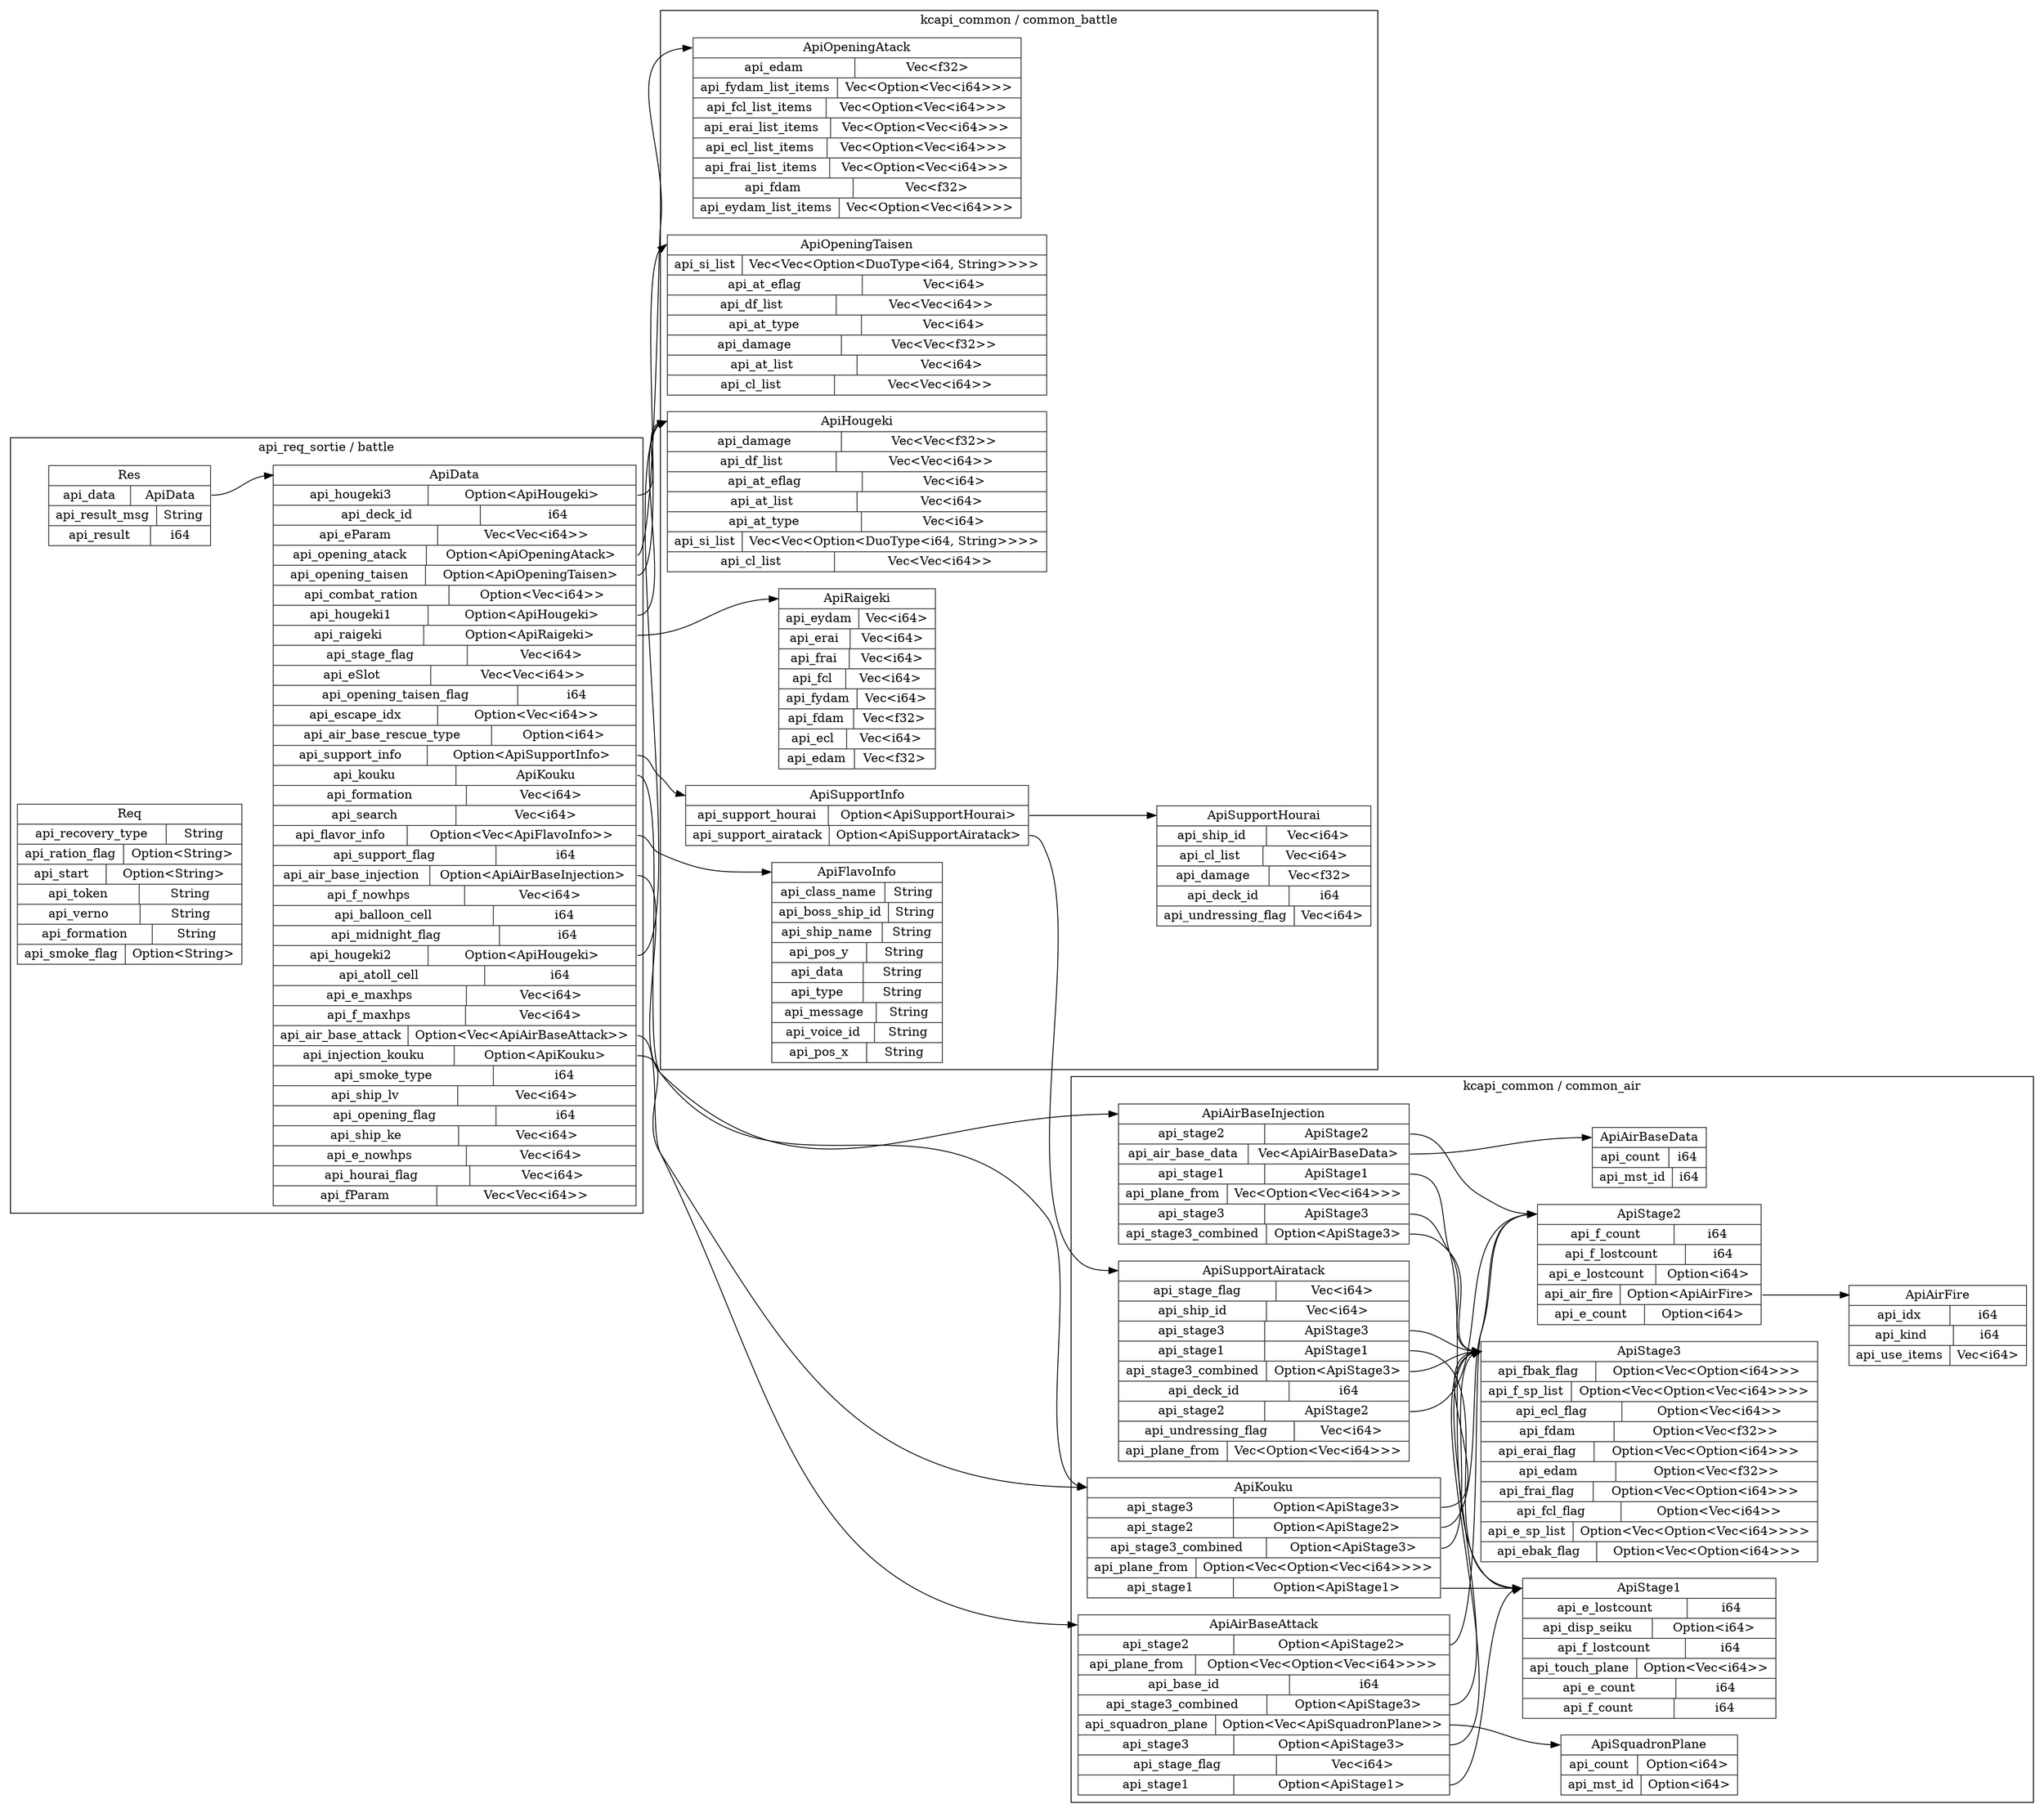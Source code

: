 digraph {
  rankdir=LR;
  subgraph cluster_0 {
    label="api_req_sortie / battle";
    node [style="filled", color=white, style="solid", color=gray20];
    api_req_sortie__battle__Res [label="<Res> Res  | { api_data | <api_data> ApiData } | { api_result_msg | <api_result_msg> String } | { api_result | <api_result> i64 }", shape=record];
    api_req_sortie__battle__ApiData;
    api_req_sortie__battle__Res:api_data:e -> api_req_sortie__battle__ApiData:ApiData:w;
    api_req_sortie__battle__Req [label="<Req> Req  | { api_recovery_type | <api_recovery_type> String } | { api_ration_flag | <api_ration_flag> Option\<String\> } | { api_start | <api_start> Option\<String\> } | { api_token | <api_token> String } | { api_verno | <api_verno> String } | { api_formation | <api_formation> String } | { api_smoke_flag | <api_smoke_flag> Option\<String\> }", shape=record];
    api_req_sortie__battle__ApiData [label="<ApiData> ApiData  | { api_hougeki3 | <api_hougeki3> Option\<ApiHougeki\> } | { api_deck_id | <api_deck_id> i64 } | { api_eParam | <api_eParam> Vec\<Vec\<i64\>\> } | { api_opening_atack | <api_opening_atack> Option\<ApiOpeningAtack\> } | { api_opening_taisen | <api_opening_taisen> Option\<ApiOpeningTaisen\> } | { api_combat_ration | <api_combat_ration> Option\<Vec\<i64\>\> } | { api_hougeki1 | <api_hougeki1> Option\<ApiHougeki\> } | { api_raigeki | <api_raigeki> Option\<ApiRaigeki\> } | { api_stage_flag | <api_stage_flag> Vec\<i64\> } | { api_eSlot | <api_eSlot> Vec\<Vec\<i64\>\> } | { api_opening_taisen_flag | <api_opening_taisen_flag> i64 } | { api_escape_idx | <api_escape_idx> Option\<Vec\<i64\>\> } | { api_air_base_rescue_type | <api_air_base_rescue_type> Option\<i64\> } | { api_support_info | <api_support_info> Option\<ApiSupportInfo\> } | { api_kouku | <api_kouku> ApiKouku } | { api_formation | <api_formation> Vec\<i64\> } | { api_search | <api_search> Vec\<i64\> } | { api_flavor_info | <api_flavor_info> Option\<Vec\<ApiFlavoInfo\>\> } | { api_support_flag | <api_support_flag> i64 } | { api_air_base_injection | <api_air_base_injection> Option\<ApiAirBaseInjection\> } | { api_f_nowhps | <api_f_nowhps> Vec\<i64\> } | { api_balloon_cell | <api_balloon_cell> i64 } | { api_midnight_flag | <api_midnight_flag> i64 } | { api_hougeki2 | <api_hougeki2> Option\<ApiHougeki\> } | { api_atoll_cell | <api_atoll_cell> i64 } | { api_e_maxhps | <api_e_maxhps> Vec\<i64\> } | { api_f_maxhps | <api_f_maxhps> Vec\<i64\> } | { api_air_base_attack | <api_air_base_attack> Option\<Vec\<ApiAirBaseAttack\>\> } | { api_injection_kouku | <api_injection_kouku> Option\<ApiKouku\> } | { api_smoke_type | <api_smoke_type> i64 } | { api_ship_lv | <api_ship_lv> Vec\<i64\> } | { api_opening_flag | <api_opening_flag> i64 } | { api_ship_ke | <api_ship_ke> Vec\<i64\> } | { api_e_nowhps | <api_e_nowhps> Vec\<i64\> } | { api_hourai_flag | <api_hourai_flag> Vec\<i64\> } | { api_fParam | <api_fParam> Vec\<Vec\<i64\>\> }", shape=record];
  }
  subgraph cluster_1 {
    label="kcapi_common / common_air";
    node [style="filled", color=white, style="solid", color=gray20];
    kcapi_common__common_air__ApiKouku [label="<ApiKouku> ApiKouku  | { api_stage3 | <api_stage3> Option\<ApiStage3\> } | { api_stage2 | <api_stage2> Option\<ApiStage2\> } | { api_stage3_combined | <api_stage3_combined> Option\<ApiStage3\> } | { api_plane_from | <api_plane_from> Option\<Vec\<Option\<Vec\<i64\>\>\>\> } | { api_stage1 | <api_stage1> Option\<ApiStage1\> }", shape=record];
    kcapi_common__common_air__ApiStage3;
    kcapi_common__common_air__ApiKouku:api_stage3:e -> kcapi_common__common_air__ApiStage3:ApiStage3:w;
    kcapi_common__common_air__ApiStage2;
    kcapi_common__common_air__ApiKouku:api_stage2:e -> kcapi_common__common_air__ApiStage2:ApiStage2:w;
    kcapi_common__common_air__ApiStage3;
    kcapi_common__common_air__ApiKouku:api_stage3_combined:e -> kcapi_common__common_air__ApiStage3:ApiStage3:w;
    kcapi_common__common_air__ApiStage1;
    kcapi_common__common_air__ApiKouku:api_stage1:e -> kcapi_common__common_air__ApiStage1:ApiStage1:w;
    kcapi_common__common_air__ApiAirBaseInjection [label="<ApiAirBaseInjection> ApiAirBaseInjection  | { api_stage2 | <api_stage2> ApiStage2 } | { api_air_base_data | <api_air_base_data> Vec\<ApiAirBaseData\> } | { api_stage1 | <api_stage1> ApiStage1 } | { api_plane_from | <api_plane_from> Vec\<Option\<Vec\<i64\>\>\> } | { api_stage3 | <api_stage3> ApiStage3 } | { api_stage3_combined | <api_stage3_combined> Option\<ApiStage3\> }", shape=record];
    kcapi_common__common_air__ApiStage2;
    kcapi_common__common_air__ApiAirBaseInjection:api_stage2:e -> kcapi_common__common_air__ApiStage2:ApiStage2:w;
    kcapi_common__common_air__ApiAirBaseData;
    kcapi_common__common_air__ApiAirBaseInjection:api_air_base_data:e -> kcapi_common__common_air__ApiAirBaseData:ApiAirBaseData:w;
    kcapi_common__common_air__ApiStage1;
    kcapi_common__common_air__ApiAirBaseInjection:api_stage1:e -> kcapi_common__common_air__ApiStage1:ApiStage1:w;
    kcapi_common__common_air__ApiStage3;
    kcapi_common__common_air__ApiAirBaseInjection:api_stage3:e -> kcapi_common__common_air__ApiStage3:ApiStage3:w;
    kcapi_common__common_air__ApiStage3;
    kcapi_common__common_air__ApiAirBaseInjection:api_stage3_combined:e -> kcapi_common__common_air__ApiStage3:ApiStage3:w;
    kcapi_common__common_air__ApiAirBaseAttack [label="<ApiAirBaseAttack> ApiAirBaseAttack  | { api_stage2 | <api_stage2> Option\<ApiStage2\> } | { api_plane_from | <api_plane_from> Option\<Vec\<Option\<Vec\<i64\>\>\>\> } | { api_base_id | <api_base_id> i64 } | { api_stage3_combined | <api_stage3_combined> Option\<ApiStage3\> } | { api_squadron_plane | <api_squadron_plane> Option\<Vec\<ApiSquadronPlane\>\> } | { api_stage3 | <api_stage3> Option\<ApiStage3\> } | { api_stage_flag | <api_stage_flag> Vec\<i64\> } | { api_stage1 | <api_stage1> Option\<ApiStage1\> }", shape=record];
    kcapi_common__common_air__ApiStage2;
    kcapi_common__common_air__ApiAirBaseAttack:api_stage2:e -> kcapi_common__common_air__ApiStage2:ApiStage2:w;
    kcapi_common__common_air__ApiStage3;
    kcapi_common__common_air__ApiAirBaseAttack:api_stage3_combined:e -> kcapi_common__common_air__ApiStage3:ApiStage3:w;
    kcapi_common__common_air__ApiSquadronPlane;
    kcapi_common__common_air__ApiAirBaseAttack:api_squadron_plane:e -> kcapi_common__common_air__ApiSquadronPlane:ApiSquadronPlane:w;
    kcapi_common__common_air__ApiStage3;
    kcapi_common__common_air__ApiAirBaseAttack:api_stage3:e -> kcapi_common__common_air__ApiStage3:ApiStage3:w;
    kcapi_common__common_air__ApiStage1;
    kcapi_common__common_air__ApiAirBaseAttack:api_stage1:e -> kcapi_common__common_air__ApiStage1:ApiStage1:w;
    kcapi_common__common_air__ApiSupportAiratack [label="<ApiSupportAiratack> ApiSupportAiratack  | { api_stage_flag | <api_stage_flag> Vec\<i64\> } | { api_ship_id | <api_ship_id> Vec\<i64\> } | { api_stage3 | <api_stage3> ApiStage3 } | { api_stage1 | <api_stage1> ApiStage1 } | { api_stage3_combined | <api_stage3_combined> Option\<ApiStage3\> } | { api_deck_id | <api_deck_id> i64 } | { api_stage2 | <api_stage2> ApiStage2 } | { api_undressing_flag | <api_undressing_flag> Vec\<i64\> } | { api_plane_from | <api_plane_from> Vec\<Option\<Vec\<i64\>\>\> }", shape=record];
    kcapi_common__common_air__ApiStage3;
    kcapi_common__common_air__ApiSupportAiratack:api_stage3:e -> kcapi_common__common_air__ApiStage3:ApiStage3:w;
    kcapi_common__common_air__ApiStage1;
    kcapi_common__common_air__ApiSupportAiratack:api_stage1:e -> kcapi_common__common_air__ApiStage1:ApiStage1:w;
    kcapi_common__common_air__ApiStage3;
    kcapi_common__common_air__ApiSupportAiratack:api_stage3_combined:e -> kcapi_common__common_air__ApiStage3:ApiStage3:w;
    kcapi_common__common_air__ApiStage2;
    kcapi_common__common_air__ApiSupportAiratack:api_stage2:e -> kcapi_common__common_air__ApiStage2:ApiStage2:w;
    kcapi_common__common_air__ApiStage3 [label="<ApiStage3> ApiStage3  | { api_fbak_flag | <api_fbak_flag> Option\<Vec\<Option\<i64\>\>\> } | { api_f_sp_list | <api_f_sp_list> Option\<Vec\<Option\<Vec\<i64\>\>\>\> } | { api_ecl_flag | <api_ecl_flag> Option\<Vec\<i64\>\> } | { api_fdam | <api_fdam> Option\<Vec\<f32\>\> } | { api_erai_flag | <api_erai_flag> Option\<Vec\<Option\<i64\>\>\> } | { api_edam | <api_edam> Option\<Vec\<f32\>\> } | { api_frai_flag | <api_frai_flag> Option\<Vec\<Option\<i64\>\>\> } | { api_fcl_flag | <api_fcl_flag> Option\<Vec\<i64\>\> } | { api_e_sp_list | <api_e_sp_list> Option\<Vec\<Option\<Vec\<i64\>\>\>\> } | { api_ebak_flag | <api_ebak_flag> Option\<Vec\<Option\<i64\>\>\> }", shape=record];
    kcapi_common__common_air__ApiStage2 [label="<ApiStage2> ApiStage2  | { api_f_count | <api_f_count> i64 } | { api_f_lostcount | <api_f_lostcount> i64 } | { api_e_lostcount | <api_e_lostcount> Option\<i64\> } | { api_air_fire | <api_air_fire> Option\<ApiAirFire\> } | { api_e_count | <api_e_count> Option\<i64\> }", shape=record];
    kcapi_common__common_air__ApiAirFire;
    kcapi_common__common_air__ApiStage2:api_air_fire:e -> kcapi_common__common_air__ApiAirFire:ApiAirFire:w;
    kcapi_common__common_air__ApiStage1 [label="<ApiStage1> ApiStage1  | { api_e_lostcount | <api_e_lostcount> i64 } | { api_disp_seiku | <api_disp_seiku> Option\<i64\> } | { api_f_lostcount | <api_f_lostcount> i64 } | { api_touch_plane | <api_touch_plane> Option\<Vec\<i64\>\> } | { api_e_count | <api_e_count> i64 } | { api_f_count | <api_f_count> i64 }", shape=record];
    kcapi_common__common_air__ApiAirBaseData [label="<ApiAirBaseData> ApiAirBaseData  | { api_count | <api_count> i64 } | { api_mst_id | <api_mst_id> i64 }", shape=record];
    kcapi_common__common_air__ApiSquadronPlane [label="<ApiSquadronPlane> ApiSquadronPlane  | { api_count | <api_count> Option\<i64\> } | { api_mst_id | <api_mst_id> Option\<i64\> }", shape=record];
    kcapi_common__common_air__ApiAirFire [label="<ApiAirFire> ApiAirFire  | { api_idx | <api_idx> i64 } | { api_kind | <api_kind> i64 } | { api_use_items | <api_use_items> Vec\<i64\> }", shape=record];
  }
  subgraph cluster_2 {
    label="kcapi_common / common_battle";
    node [style="filled", color=white, style="solid", color=gray20];
    kcapi_common__common_battle__ApiHougeki [label="<ApiHougeki> ApiHougeki  | { api_damage | <api_damage> Vec\<Vec\<f32\>\> } | { api_df_list | <api_df_list> Vec\<Vec\<i64\>\> } | { api_at_eflag | <api_at_eflag> Vec\<i64\> } | { api_at_list | <api_at_list> Vec\<i64\> } | { api_at_type | <api_at_type> Vec\<i64\> } | { api_si_list | <api_si_list> Vec\<Vec\<Option\<DuoType\<i64, String\>\>\>\> } | { api_cl_list | <api_cl_list> Vec\<Vec\<i64\>\> }", shape=record];
    kcapi_common__common_battle__ApiOpeningAtack [label="<ApiOpeningAtack> ApiOpeningAtack  | { api_edam | <api_edam> Vec\<f32\> } | { api_fydam_list_items | <api_fydam_list_items> Vec\<Option\<Vec\<i64\>\>\> } | { api_fcl_list_items | <api_fcl_list_items> Vec\<Option\<Vec\<i64\>\>\> } | { api_erai_list_items | <api_erai_list_items> Vec\<Option\<Vec\<i64\>\>\> } | { api_ecl_list_items | <api_ecl_list_items> Vec\<Option\<Vec\<i64\>\>\> } | { api_frai_list_items | <api_frai_list_items> Vec\<Option\<Vec\<i64\>\>\> } | { api_fdam | <api_fdam> Vec\<f32\> } | { api_eydam_list_items | <api_eydam_list_items> Vec\<Option\<Vec\<i64\>\>\> }", shape=record];
    kcapi_common__common_battle__ApiOpeningTaisen [label="<ApiOpeningTaisen> ApiOpeningTaisen  | { api_si_list | <api_si_list> Vec\<Vec\<Option\<DuoType\<i64, String\>\>\>\> } | { api_at_eflag | <api_at_eflag> Vec\<i64\> } | { api_df_list | <api_df_list> Vec\<Vec\<i64\>\> } | { api_at_type | <api_at_type> Vec\<i64\> } | { api_damage | <api_damage> Vec\<Vec\<f32\>\> } | { api_at_list | <api_at_list> Vec\<i64\> } | { api_cl_list | <api_cl_list> Vec\<Vec\<i64\>\> }", shape=record];
    kcapi_common__common_battle__ApiRaigeki [label="<ApiRaigeki> ApiRaigeki  | { api_eydam | <api_eydam> Vec\<i64\> } | { api_erai | <api_erai> Vec\<i64\> } | { api_frai | <api_frai> Vec\<i64\> } | { api_fcl | <api_fcl> Vec\<i64\> } | { api_fydam | <api_fydam> Vec\<i64\> } | { api_fdam | <api_fdam> Vec\<f32\> } | { api_ecl | <api_ecl> Vec\<i64\> } | { api_edam | <api_edam> Vec\<f32\> }", shape=record];
    kcapi_common__common_battle__ApiSupportInfo [label="<ApiSupportInfo> ApiSupportInfo  | { api_support_hourai | <api_support_hourai> Option\<ApiSupportHourai\> } | { api_support_airatack | <api_support_airatack> Option\<ApiSupportAiratack\> }", shape=record];
    kcapi_common__common_battle__ApiSupportHourai;
    kcapi_common__common_battle__ApiSupportInfo:api_support_hourai:e -> kcapi_common__common_battle__ApiSupportHourai:ApiSupportHourai:w;
    kcapi_common__common_battle__ApiFlavoInfo [label="<ApiFlavoInfo> ApiFlavoInfo  | { api_class_name | <api_class_name> String } | { api_boss_ship_id | <api_boss_ship_id> String } | { api_ship_name | <api_ship_name> String } | { api_pos_y | <api_pos_y> String } | { api_data | <api_data> String } | { api_type | <api_type> String } | { api_message | <api_message> String } | { api_voice_id | <api_voice_id> String } | { api_pos_x | <api_pos_x> String }", shape=record];
    kcapi_common__common_battle__ApiSupportHourai [label="<ApiSupportHourai> ApiSupportHourai  | { api_ship_id | <api_ship_id> Vec\<i64\> } | { api_cl_list | <api_cl_list> Vec\<i64\> } | { api_damage | <api_damage> Vec\<f32\> } | { api_deck_id | <api_deck_id> i64 } | { api_undressing_flag | <api_undressing_flag> Vec\<i64\> }", shape=record];
  }
  api_req_sortie__battle__ApiData:api_hougeki3:e -> kcapi_common__common_battle__ApiHougeki:ApiHougeki:w;
  api_req_sortie__battle__ApiData:api_opening_atack:e -> kcapi_common__common_battle__ApiOpeningAtack:ApiOpeningAtack:w;
  api_req_sortie__battle__ApiData:api_opening_taisen:e -> kcapi_common__common_battle__ApiOpeningTaisen:ApiOpeningTaisen:w;
  api_req_sortie__battle__ApiData:api_hougeki1:e -> kcapi_common__common_battle__ApiHougeki:ApiHougeki:w;
  api_req_sortie__battle__ApiData:api_raigeki:e -> kcapi_common__common_battle__ApiRaigeki:ApiRaigeki:w;
  api_req_sortie__battle__ApiData:api_support_info:e -> kcapi_common__common_battle__ApiSupportInfo:ApiSupportInfo:w;
  api_req_sortie__battle__ApiData:api_kouku:e -> kcapi_common__common_air__ApiKouku:ApiKouku:w;
  api_req_sortie__battle__ApiData:api_flavor_info:e -> kcapi_common__common_battle__ApiFlavoInfo:ApiFlavoInfo:w;
  api_req_sortie__battle__ApiData:api_air_base_injection:e -> kcapi_common__common_air__ApiAirBaseInjection:ApiAirBaseInjection:w;
  api_req_sortie__battle__ApiData:api_hougeki2:e -> kcapi_common__common_battle__ApiHougeki:ApiHougeki:w;
  api_req_sortie__battle__ApiData:api_air_base_attack:e -> kcapi_common__common_air__ApiAirBaseAttack:ApiAirBaseAttack:w;
  api_req_sortie__battle__ApiData:api_injection_kouku:e -> kcapi_common__common_air__ApiKouku:ApiKouku:w;
  kcapi_common__common_battle__ApiSupportInfo:api_support_airatack:e -> kcapi_common__common_air__ApiSupportAiratack:ApiSupportAiratack:w;
}
